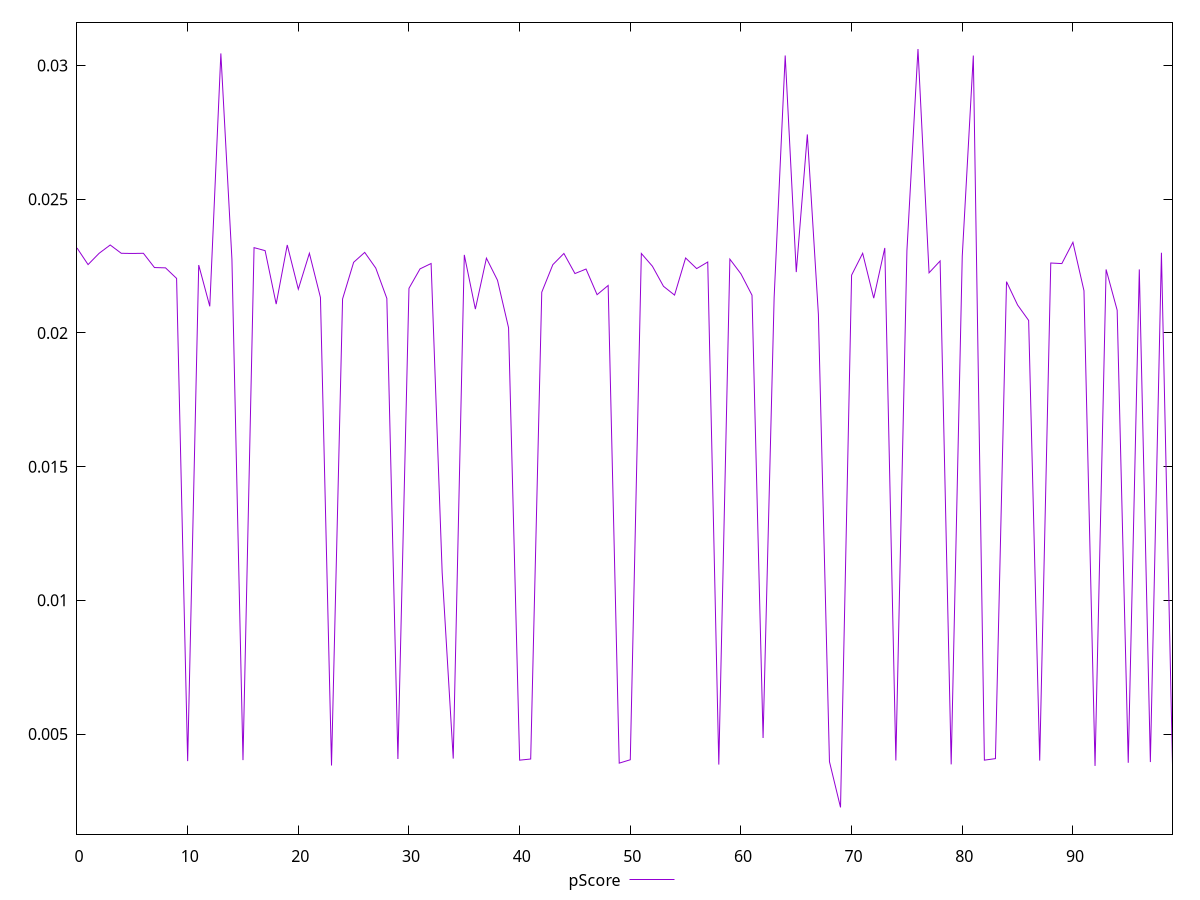 reset

$pScore <<EOF
0 0.023177816736272283
1 0.022555985826165248
2 0.022978793368114647
3 0.02328899369698817
4 0.022978793368114647
5 0.02297183263453484
6 0.022978793368114647
7 0.02244511391835624
8 0.02243389407450308
9 0.02203881494564386
10 0.003986097159350777
11 0.02253917793455601
12 0.020994690823510742
13 0.030451707346987877
14 0.022754240644992096
15 0.004024294544694773
16 0.023189538405124055
17 0.023077110333598105
18 0.02107834164532968
19 0.02328899369698817
20 0.021636505091485736
21 0.022978793368114647
22 0.021327219196506486
23 0.003822344821582002
24 0.02127157244481276
25 0.022641312010281023
26 0.02301215989510702
27 0.02242479262120145
28 0.0212919041181715
29 0.004066729187220397
30 0.021668790076752986
31 0.022395823459607556
32 0.02259641832428999
33 0.011040264852158865
34 0.004081116050143552
35 0.022918799212093777
36 0.02089242503585448
37 0.02279635689955417
38 0.0219703533173618
39 0.02019343946976193
40 0.0040233406666212446
41 0.004065763865628458
42 0.0215236295946728
43 0.02255241087944848
44 0.02297183263453484
45 0.022220743057935755
46 0.022389930793152824
47 0.02143077006756594
48 0.02177531790926801
49 0.00391176122151482
50 0.004038510811746832
51 0.02297183263453484
52 0.022494601107746703
53 0.02174421986354419
54 0.02141544786559313
55 0.022803256835889185
56 0.022406125442872238
57 0.02265212377026432
58 0.0038566038839645267
59 0.022759183735073907
60 0.022209923271036103
61 0.021411001831734333
62 0.004851348414523227
63 0.02132646795010601
64 0.030374949312384325
65 0.022274747690964714
66 0.027422501275845113
67 0.020690864604708814
68 0.003966431202224563
69 0.0022569127382285337
70 0.02216149429013814
71 0.022978793368114647
72 0.021299826827781754
73 0.023177816736272283
74 0.004012743043818268
75 0.023080518943133288
76 0.03061704384400582
77 0.022248693420989007
78 0.022691675705950987
79 0.0038657425323416206
80 0.02286540287819705
81 0.030373314160317355
82 0.004023473134314337
83 0.0040805195852059994
84 0.02191761647172552
85 0.02104547331751344
86 0.020467793697992454
87 0.004006443919000291
88 0.022615177522953
89 0.022593381371036336
90 0.023390030282703256
91 0.02157920071838798
92 0.0038088063240234726
93 0.02237441326382461
94 0.020849955920727026
95 0.003925417327878156
96 0.02237659219251087
97 0.003952311247118534
98 0.022997798930095403
99 0.00385400816629361
EOF

set key outside below
set xrange [0:99]
set yrange [0.0012569127382285336:0.03161704384400582]
set trange [0.0012569127382285336:0.03161704384400582]
set terminal svg size 640, 500 enhanced background rgb 'white'
set output "report_00013_2021-02-09T12-04-24.940Z/cumulative-layout-shift/samples/pages/pScore/values.svg"

plot $pScore title "pScore" with line

reset
